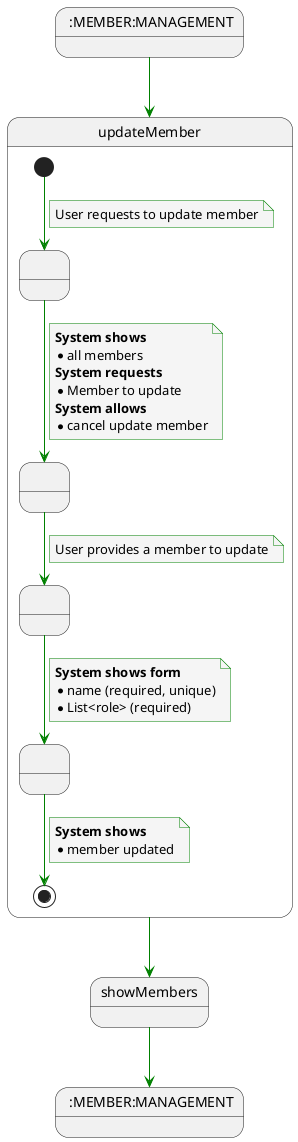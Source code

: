 @startuml

state 0 as " :MEMBER:MANAGEMENT"
state 7 as " :MEMBER:MANAGEMENT"

    skinparam {
        NoteBackgroundColor #whiteSmoke
        ArrowColor #green
        NoteBorderColor #green
    }

0 --> updateMember

state updateMember {

state 2 as " "
state 1 as " "
state 3 as " "
state 6 as " "


[*] --> 1
note on link
    User requests to update member
end note

1 --> 2
note on link
<b>System shows</b>
* all members
<b>System requests</b>
* Member to update
<b>System allows</b>
* cancel update member
end note

2 --> 3
note on link
    User provides a member to update
end note


3 --> 6
note on link
<b>System shows form</b>
*  name (required, unique)
*  List<role> (required)
end note


6 --> [*]
note on link
    <b>System shows</b>
    * member updated
end note

}

updateMember --> showMembers

showMembers --> 7
@enduml
